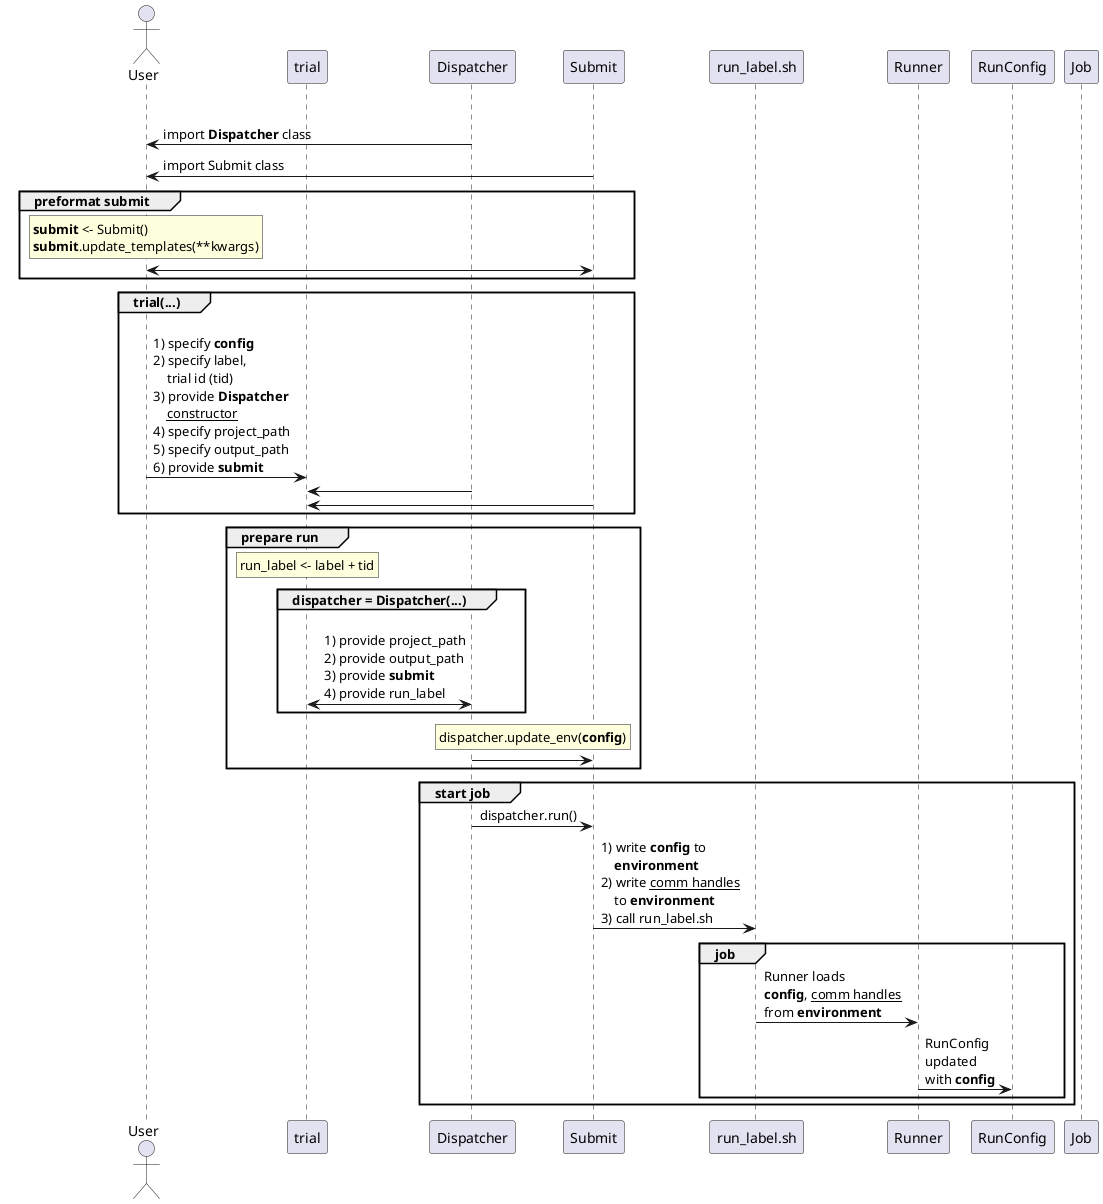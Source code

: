 @startuml
'https://plantuml.com/sequence-diagram

Actor User
participant trial
participant Dispatcher
participant Submit
participant run_label.sh
participant Runner
participant RunConfig
participant Job

'autonumber

group configure_run
Dispatcher -> User: import **Dispatcher** class
Submit -> User: import Submit class
group preformat submit
rnote over User
**submit** <- Submit()
<b>submit</b>.update_templates(**kwargs)
endrnote
Submit <-> User
end
group trial(...)
User -> trial:\
\l1) specify **config**\
\l2) specify label, \
\l    trial id (tid)\
\l3) provide **Dispatcher**\
\l    __constructor__\
\l4) specify project_path\
\l5) specify output_path\
\l6) provide **submit**
Dispatcher -> trial:
Submit -> trial:
end
group prepare run
rnote over trial
run_label <- label + tid
endrnote
group dispatcher = **Dispatcher**(...)
Dispatcher <-> trial:\
\l1) provide project_path\
\l2) provide output_path\
\l3) provide **submit**\
\l4) provide run_label
end
rnote over Dispatcher, Submit
dispatcher.update_env(**config**)
endrnote
Dispatcher -> Submit

end
group start job
Dispatcher -> Submit: dispatcher.run()
Submit -> run_label.sh:\
1) write **config** to\
\l    **environment**\
\l2) write __comm handles__\
\l    to **environment**\
\l3) call run_label.sh
group job
run_label.sh -> Runner:\
Runner loads\
\l**config**, __comm handles__\
\lfrom **environment**
Runner -> RunConfig:\
RunConfig\
\lupdated\
\lwith **config**
end
end
@enduml